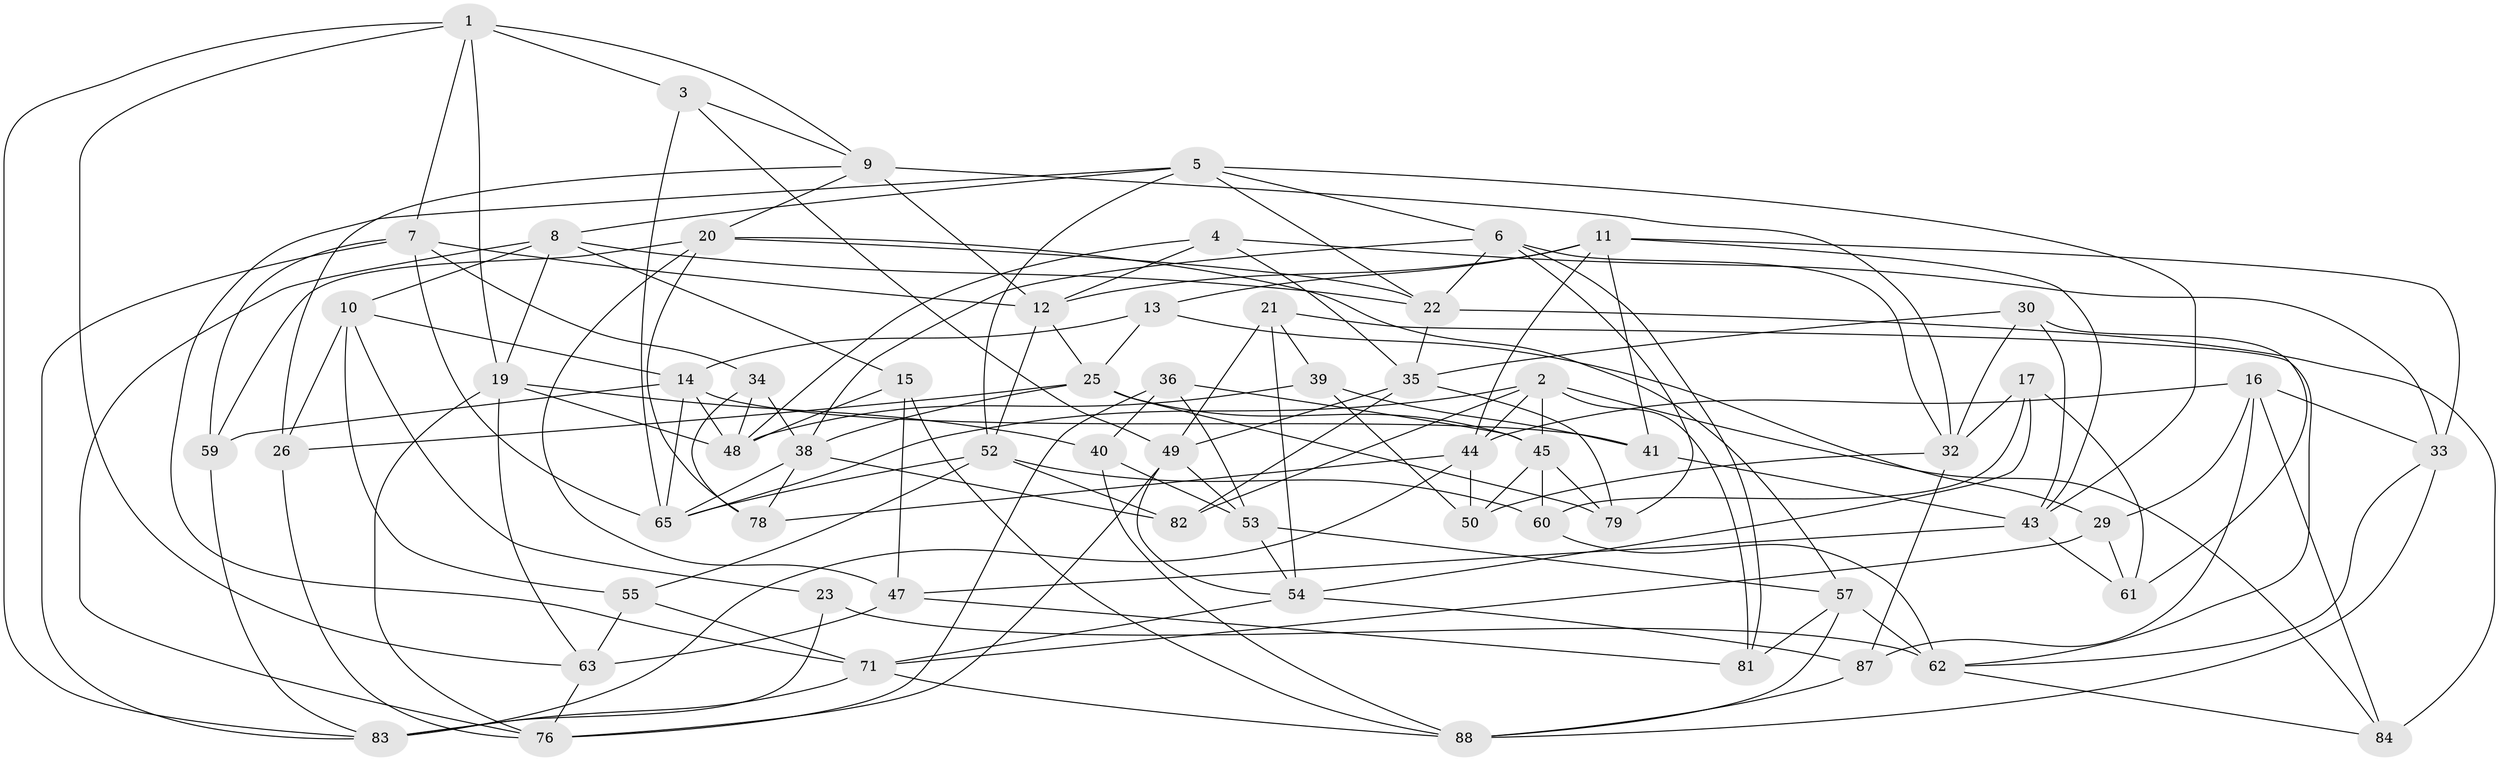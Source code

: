 // original degree distribution, {4: 1.0}
// Generated by graph-tools (version 1.1) at 2025/39/02/21/25 10:39:01]
// undirected, 63 vertices, 159 edges
graph export_dot {
graph [start="1"]
  node [color=gray90,style=filled];
  1 [super="+94"];
  2 [super="+28"];
  3;
  4;
  5 [super="+51"];
  6 [super="+18"];
  7 [super="+86"];
  8 [super="+68"];
  9 [super="+58"];
  10 [super="+46"];
  11 [super="+85"];
  12 [super="+27"];
  13;
  14 [super="+90"];
  15;
  16 [super="+31"];
  17;
  19 [super="+66"];
  20 [super="+24"];
  21;
  22 [super="+70"];
  23;
  25 [super="+37"];
  26;
  29;
  30;
  32 [super="+77"];
  33 [super="+95"];
  34;
  35 [super="+42"];
  36;
  38 [super="+69"];
  39;
  40;
  41;
  43 [super="+100"];
  44 [super="+67"];
  45 [super="+64"];
  47 [super="+99"];
  48 [super="+89"];
  49 [super="+80"];
  50;
  52 [super="+56"];
  53 [super="+98"];
  54 [super="+72"];
  55;
  57 [super="+75"];
  59;
  60;
  61;
  62 [super="+73"];
  63 [super="+74"];
  65 [super="+96"];
  71 [super="+97"];
  76 [super="+92"];
  78;
  79;
  81;
  82;
  83 [super="+91"];
  84;
  87;
  88 [super="+93"];
  1 -- 19;
  1 -- 3;
  1 -- 9;
  1 -- 7;
  1 -- 63;
  1 -- 83;
  2 -- 81;
  2 -- 84;
  2 -- 82;
  2 -- 65;
  2 -- 44;
  2 -- 45;
  3 -- 65;
  3 -- 49;
  3 -- 9;
  4 -- 12;
  4 -- 35;
  4 -- 48;
  4 -- 33;
  5 -- 8;
  5 -- 43;
  5 -- 6;
  5 -- 52;
  5 -- 22;
  5 -- 71;
  6 -- 81;
  6 -- 79;
  6 -- 32;
  6 -- 38;
  6 -- 22;
  7 -- 34;
  7 -- 59;
  7 -- 65;
  7 -- 83;
  7 -- 12;
  8 -- 10;
  8 -- 76;
  8 -- 22;
  8 -- 15;
  8 -- 19;
  9 -- 32;
  9 -- 26;
  9 -- 20;
  9 -- 12;
  10 -- 55;
  10 -- 23 [weight=2];
  10 -- 26;
  10 -- 14;
  11 -- 44;
  11 -- 43;
  11 -- 41;
  11 -- 13;
  11 -- 33;
  11 -- 12;
  12 -- 25;
  12 -- 52;
  13 -- 29;
  13 -- 14;
  13 -- 25;
  14 -- 59;
  14 -- 48;
  14 -- 41;
  14 -- 65;
  15 -- 47;
  15 -- 48;
  15 -- 88;
  16 -- 84;
  16 -- 87;
  16 -- 44;
  16 -- 33 [weight=2];
  16 -- 29;
  17 -- 61;
  17 -- 60;
  17 -- 54;
  17 -- 32;
  19 -- 48;
  19 -- 63;
  19 -- 40;
  19 -- 76;
  20 -- 47;
  20 -- 59;
  20 -- 78;
  20 -- 22;
  20 -- 57;
  21 -- 39;
  21 -- 54;
  21 -- 62;
  21 -- 49;
  22 -- 84;
  22 -- 35;
  23 -- 83;
  23 -- 62;
  25 -- 79;
  25 -- 26;
  25 -- 38;
  25 -- 45;
  26 -- 76;
  29 -- 61;
  29 -- 71;
  30 -- 35;
  30 -- 61;
  30 -- 43;
  30 -- 32;
  32 -- 50;
  32 -- 87;
  33 -- 88;
  33 -- 62;
  34 -- 38;
  34 -- 78;
  34 -- 48;
  35 -- 79;
  35 -- 49;
  35 -- 82;
  36 -- 40;
  36 -- 53;
  36 -- 45;
  36 -- 76;
  38 -- 82;
  38 -- 65;
  38 -- 78;
  39 -- 48;
  39 -- 41;
  39 -- 50;
  40 -- 88;
  40 -- 53;
  41 -- 43;
  43 -- 61;
  43 -- 47;
  44 -- 50;
  44 -- 83;
  44 -- 78;
  45 -- 60;
  45 -- 50;
  45 -- 79;
  47 -- 63 [weight=2];
  47 -- 81;
  49 -- 54;
  49 -- 53;
  49 -- 76;
  52 -- 55;
  52 -- 82;
  52 -- 60;
  52 -- 65;
  53 -- 57 [weight=2];
  53 -- 54;
  54 -- 87;
  54 -- 71;
  55 -- 71;
  55 -- 63;
  57 -- 88;
  57 -- 62;
  57 -- 81;
  59 -- 83;
  60 -- 62;
  62 -- 84;
  63 -- 76;
  71 -- 88;
  71 -- 83;
  87 -- 88;
}
